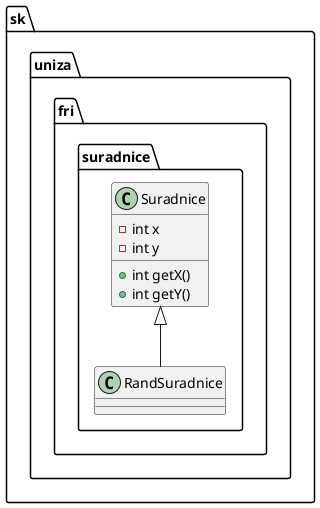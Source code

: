 @startuml
class sk.uniza.fri.suradnice.Suradnice {
- int x
- int y
+ int getX()
+ int getY()
}
class sk.uniza.fri.suradnice.RandSuradnice {
}


sk.uniza.fri.suradnice.Suradnice <|-- sk.uniza.fri.suradnice.RandSuradnice
@enduml